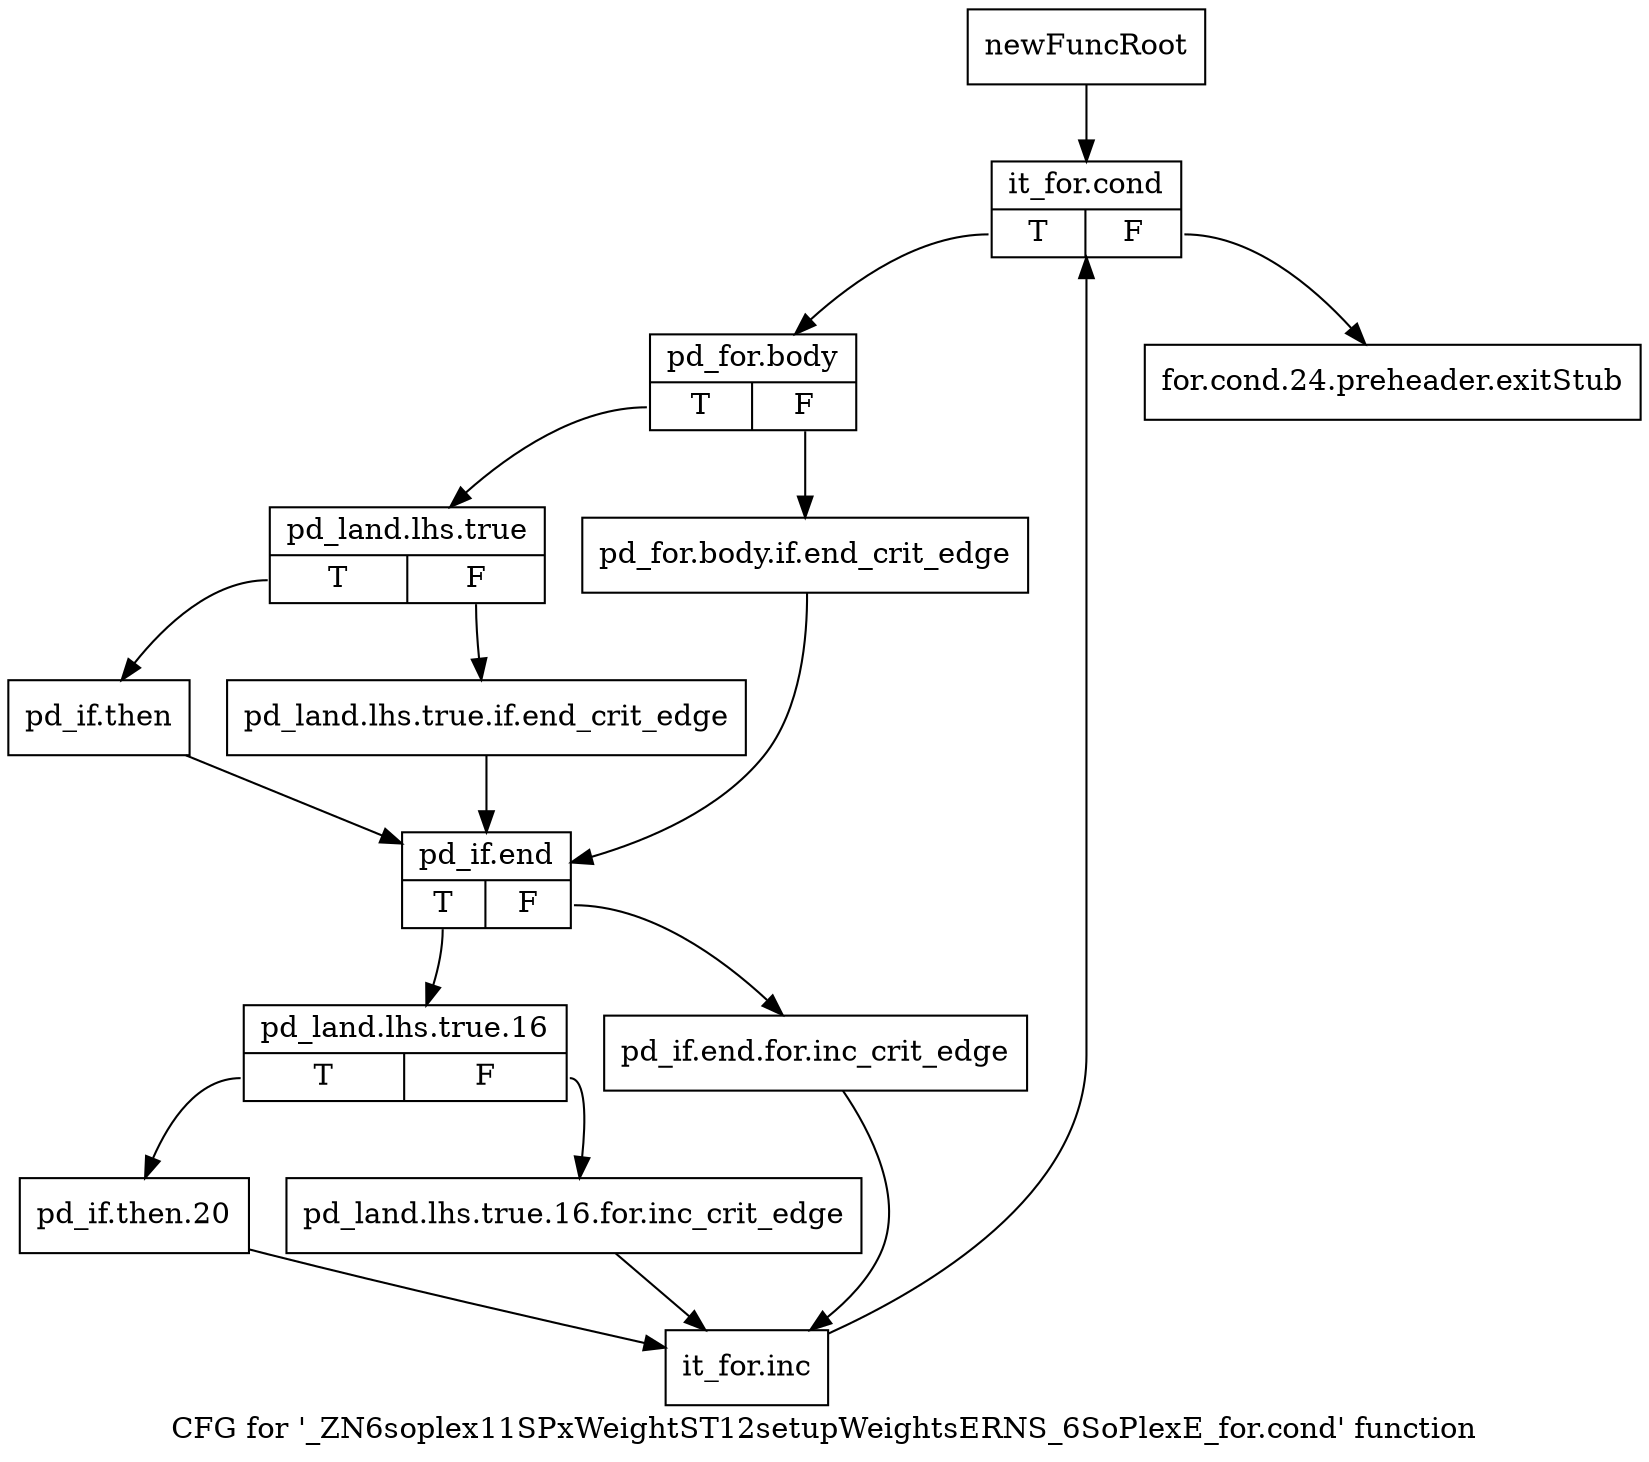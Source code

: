 digraph "CFG for '_ZN6soplex11SPxWeightST12setupWeightsERNS_6SoPlexE_for.cond' function" {
	label="CFG for '_ZN6soplex11SPxWeightST12setupWeightsERNS_6SoPlexE_for.cond' function";

	Node0x2b33070 [shape=record,label="{newFuncRoot}"];
	Node0x2b33070 -> Node0x2b33110;
	Node0x2b330c0 [shape=record,label="{for.cond.24.preheader.exitStub}"];
	Node0x2b33110 [shape=record,label="{it_for.cond|{<s0>T|<s1>F}}"];
	Node0x2b33110:s0 -> Node0x2b33160;
	Node0x2b33110:s1 -> Node0x2b330c0;
	Node0x2b33160 [shape=record,label="{pd_for.body|{<s0>T|<s1>F}}"];
	Node0x2b33160:s0 -> Node0x2b33200;
	Node0x2b33160:s1 -> Node0x2b331b0;
	Node0x2b331b0 [shape=record,label="{pd_for.body.if.end_crit_edge}"];
	Node0x2b331b0 -> Node0x2b332f0;
	Node0x2b33200 [shape=record,label="{pd_land.lhs.true|{<s0>T|<s1>F}}"];
	Node0x2b33200:s0 -> Node0x2b332a0;
	Node0x2b33200:s1 -> Node0x2b33250;
	Node0x2b33250 [shape=record,label="{pd_land.lhs.true.if.end_crit_edge}"];
	Node0x2b33250 -> Node0x2b332f0;
	Node0x2b332a0 [shape=record,label="{pd_if.then}"];
	Node0x2b332a0 -> Node0x2b332f0;
	Node0x2b332f0 [shape=record,label="{pd_if.end|{<s0>T|<s1>F}}"];
	Node0x2b332f0:s0 -> Node0x2b33390;
	Node0x2b332f0:s1 -> Node0x2b33340;
	Node0x2b33340 [shape=record,label="{pd_if.end.for.inc_crit_edge}"];
	Node0x2b33340 -> Node0x2b33480;
	Node0x2b33390 [shape=record,label="{pd_land.lhs.true.16|{<s0>T|<s1>F}}"];
	Node0x2b33390:s0 -> Node0x2b33430;
	Node0x2b33390:s1 -> Node0x2b333e0;
	Node0x2b333e0 [shape=record,label="{pd_land.lhs.true.16.for.inc_crit_edge}"];
	Node0x2b333e0 -> Node0x2b33480;
	Node0x2b33430 [shape=record,label="{pd_if.then.20}"];
	Node0x2b33430 -> Node0x2b33480;
	Node0x2b33480 [shape=record,label="{it_for.inc}"];
	Node0x2b33480 -> Node0x2b33110;
}
